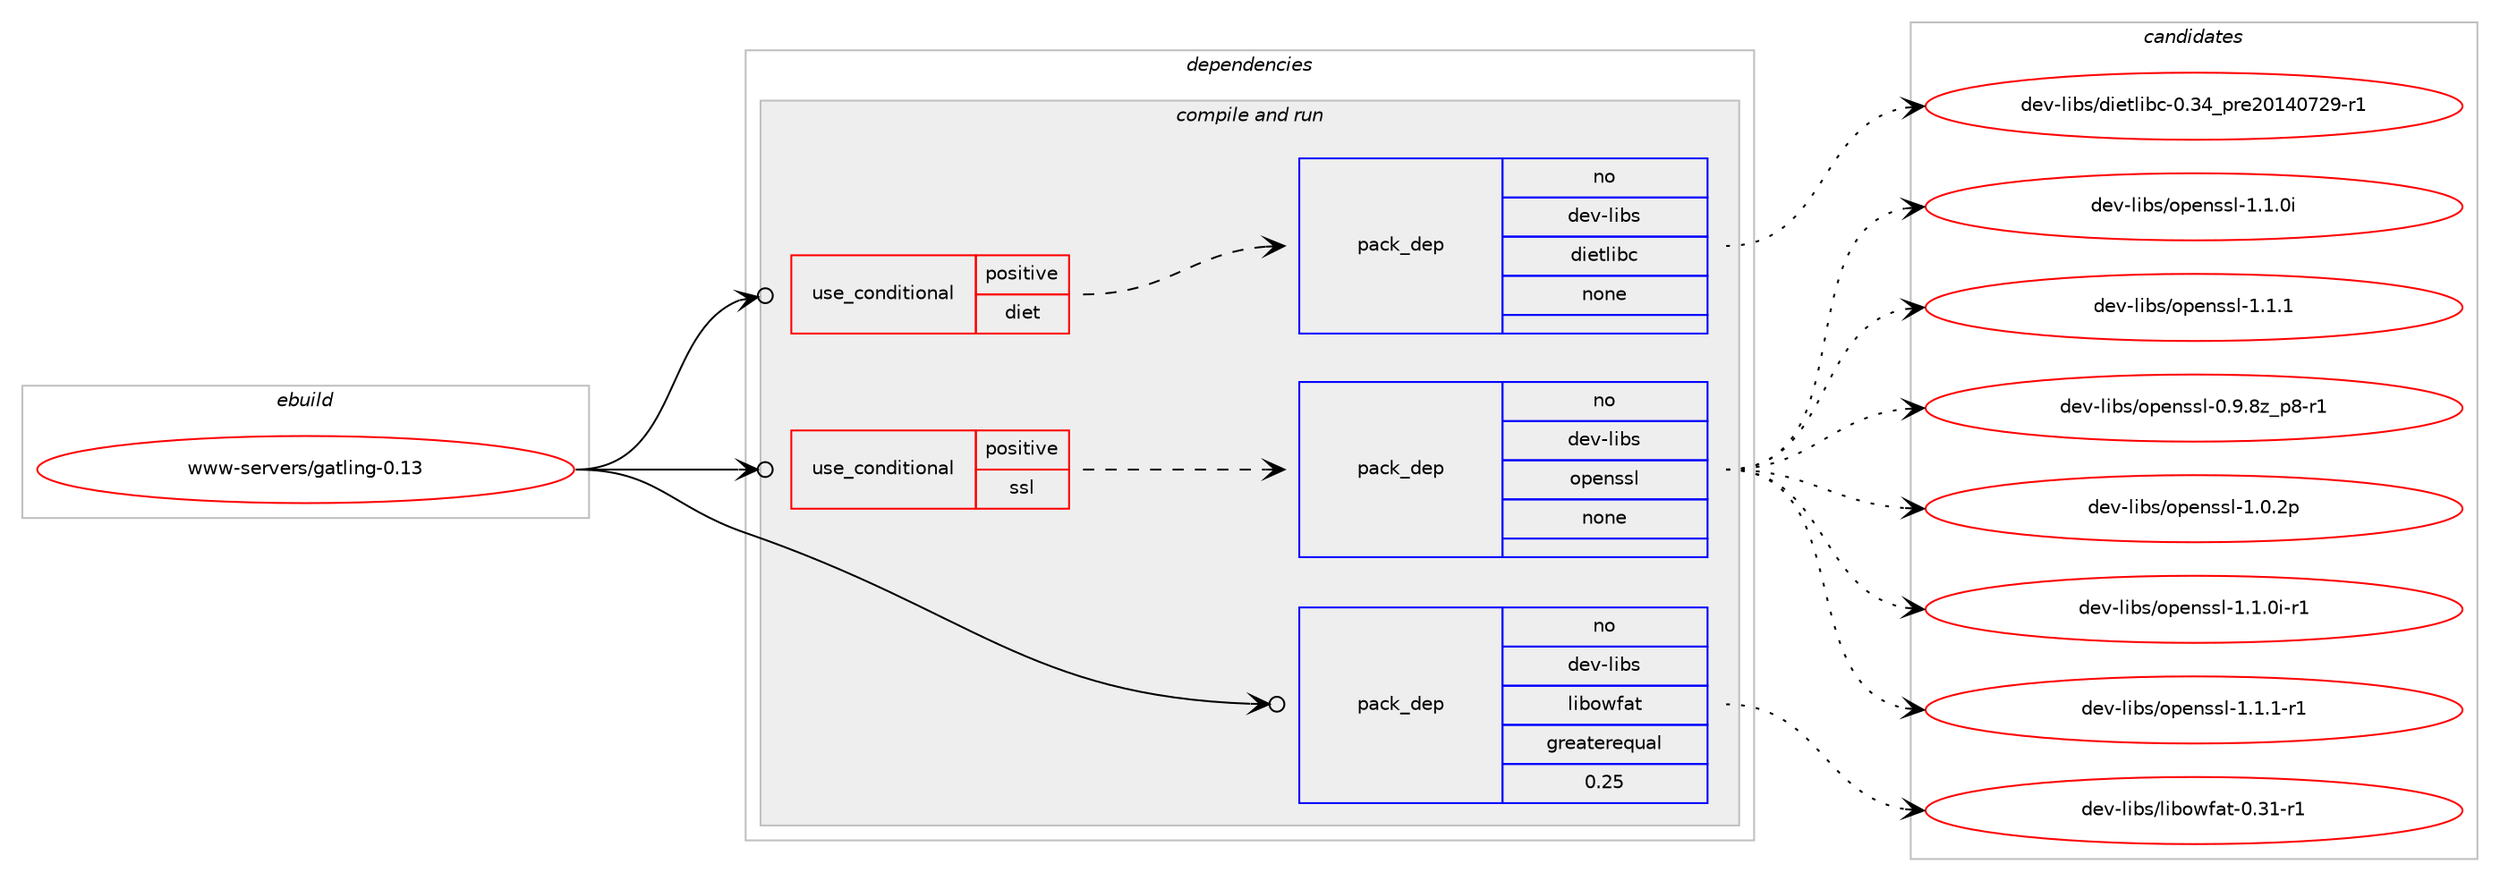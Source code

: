 digraph prolog {

# *************
# Graph options
# *************

newrank=true;
concentrate=true;
compound=true;
graph [rankdir=LR,fontname=Helvetica,fontsize=10,ranksep=1.5];#, ranksep=2.5, nodesep=0.2];
edge  [arrowhead=vee];
node  [fontname=Helvetica,fontsize=10];

# **********
# The ebuild
# **********

subgraph cluster_leftcol {
color=gray;
rank=same;
label=<<i>ebuild</i>>;
id [label="www-servers/gatling-0.13", color=red, width=4, href="../www-servers/gatling-0.13.svg"];
}

# ****************
# The dependencies
# ****************

subgraph cluster_midcol {
color=gray;
label=<<i>dependencies</i>>;
subgraph cluster_compile {
fillcolor="#eeeeee";
style=filled;
label=<<i>compile</i>>;
}
subgraph cluster_compileandrun {
fillcolor="#eeeeee";
style=filled;
label=<<i>compile and run</i>>;
subgraph cond1635 {
dependency9155 [label=<<TABLE BORDER="0" CELLBORDER="1" CELLSPACING="0" CELLPADDING="4"><TR><TD ROWSPAN="3" CELLPADDING="10">use_conditional</TD></TR><TR><TD>positive</TD></TR><TR><TD>diet</TD></TR></TABLE>>, shape=none, color=red];
subgraph pack7302 {
dependency9156 [label=<<TABLE BORDER="0" CELLBORDER="1" CELLSPACING="0" CELLPADDING="4" WIDTH="220"><TR><TD ROWSPAN="6" CELLPADDING="30">pack_dep</TD></TR><TR><TD WIDTH="110">no</TD></TR><TR><TD>dev-libs</TD></TR><TR><TD>dietlibc</TD></TR><TR><TD>none</TD></TR><TR><TD></TD></TR></TABLE>>, shape=none, color=blue];
}
dependency9155:e -> dependency9156:w [weight=20,style="dashed",arrowhead="vee"];
}
id:e -> dependency9155:w [weight=20,style="solid",arrowhead="odotvee"];
subgraph cond1636 {
dependency9157 [label=<<TABLE BORDER="0" CELLBORDER="1" CELLSPACING="0" CELLPADDING="4"><TR><TD ROWSPAN="3" CELLPADDING="10">use_conditional</TD></TR><TR><TD>positive</TD></TR><TR><TD>ssl</TD></TR></TABLE>>, shape=none, color=red];
subgraph pack7303 {
dependency9158 [label=<<TABLE BORDER="0" CELLBORDER="1" CELLSPACING="0" CELLPADDING="4" WIDTH="220"><TR><TD ROWSPAN="6" CELLPADDING="30">pack_dep</TD></TR><TR><TD WIDTH="110">no</TD></TR><TR><TD>dev-libs</TD></TR><TR><TD>openssl</TD></TR><TR><TD>none</TD></TR><TR><TD></TD></TR></TABLE>>, shape=none, color=blue];
}
dependency9157:e -> dependency9158:w [weight=20,style="dashed",arrowhead="vee"];
}
id:e -> dependency9157:w [weight=20,style="solid",arrowhead="odotvee"];
subgraph pack7304 {
dependency9159 [label=<<TABLE BORDER="0" CELLBORDER="1" CELLSPACING="0" CELLPADDING="4" WIDTH="220"><TR><TD ROWSPAN="6" CELLPADDING="30">pack_dep</TD></TR><TR><TD WIDTH="110">no</TD></TR><TR><TD>dev-libs</TD></TR><TR><TD>libowfat</TD></TR><TR><TD>greaterequal</TD></TR><TR><TD>0.25</TD></TR></TABLE>>, shape=none, color=blue];
}
id:e -> dependency9159:w [weight=20,style="solid",arrowhead="odotvee"];
}
subgraph cluster_run {
fillcolor="#eeeeee";
style=filled;
label=<<i>run</i>>;
}
}

# **************
# The candidates
# **************

subgraph cluster_choices {
rank=same;
color=gray;
label=<<i>candidates</i>>;

subgraph choice7302 {
color=black;
nodesep=1;
choice100101118451081059811547100105101116108105989945484651529511211410150484952485550574511449 [label="dev-libs/dietlibc-0.34_pre20140729-r1", color=red, width=4,href="../dev-libs/dietlibc-0.34_pre20140729-r1.svg"];
dependency9156:e -> choice100101118451081059811547100105101116108105989945484651529511211410150484952485550574511449:w [style=dotted,weight="100"];
}
subgraph choice7303 {
color=black;
nodesep=1;
choice100101118451081059811547111112101110115115108454946494648105 [label="dev-libs/openssl-1.1.0i", color=red, width=4,href="../dev-libs/openssl-1.1.0i.svg"];
choice100101118451081059811547111112101110115115108454946494649 [label="dev-libs/openssl-1.1.1", color=red, width=4,href="../dev-libs/openssl-1.1.1.svg"];
choice10010111845108105981154711111210111011511510845484657465612295112564511449 [label="dev-libs/openssl-0.9.8z_p8-r1", color=red, width=4,href="../dev-libs/openssl-0.9.8z_p8-r1.svg"];
choice100101118451081059811547111112101110115115108454946484650112 [label="dev-libs/openssl-1.0.2p", color=red, width=4,href="../dev-libs/openssl-1.0.2p.svg"];
choice1001011184510810598115471111121011101151151084549464946481054511449 [label="dev-libs/openssl-1.1.0i-r1", color=red, width=4,href="../dev-libs/openssl-1.1.0i-r1.svg"];
choice1001011184510810598115471111121011101151151084549464946494511449 [label="dev-libs/openssl-1.1.1-r1", color=red, width=4,href="../dev-libs/openssl-1.1.1-r1.svg"];
dependency9158:e -> choice100101118451081059811547111112101110115115108454946494648105:w [style=dotted,weight="100"];
dependency9158:e -> choice100101118451081059811547111112101110115115108454946494649:w [style=dotted,weight="100"];
dependency9158:e -> choice10010111845108105981154711111210111011511510845484657465612295112564511449:w [style=dotted,weight="100"];
dependency9158:e -> choice100101118451081059811547111112101110115115108454946484650112:w [style=dotted,weight="100"];
dependency9158:e -> choice1001011184510810598115471111121011101151151084549464946481054511449:w [style=dotted,weight="100"];
dependency9158:e -> choice1001011184510810598115471111121011101151151084549464946494511449:w [style=dotted,weight="100"];
}
subgraph choice7304 {
color=black;
nodesep=1;
choice100101118451081059811547108105981111191029711645484651494511449 [label="dev-libs/libowfat-0.31-r1", color=red, width=4,href="../dev-libs/libowfat-0.31-r1.svg"];
dependency9159:e -> choice100101118451081059811547108105981111191029711645484651494511449:w [style=dotted,weight="100"];
}
}

}
